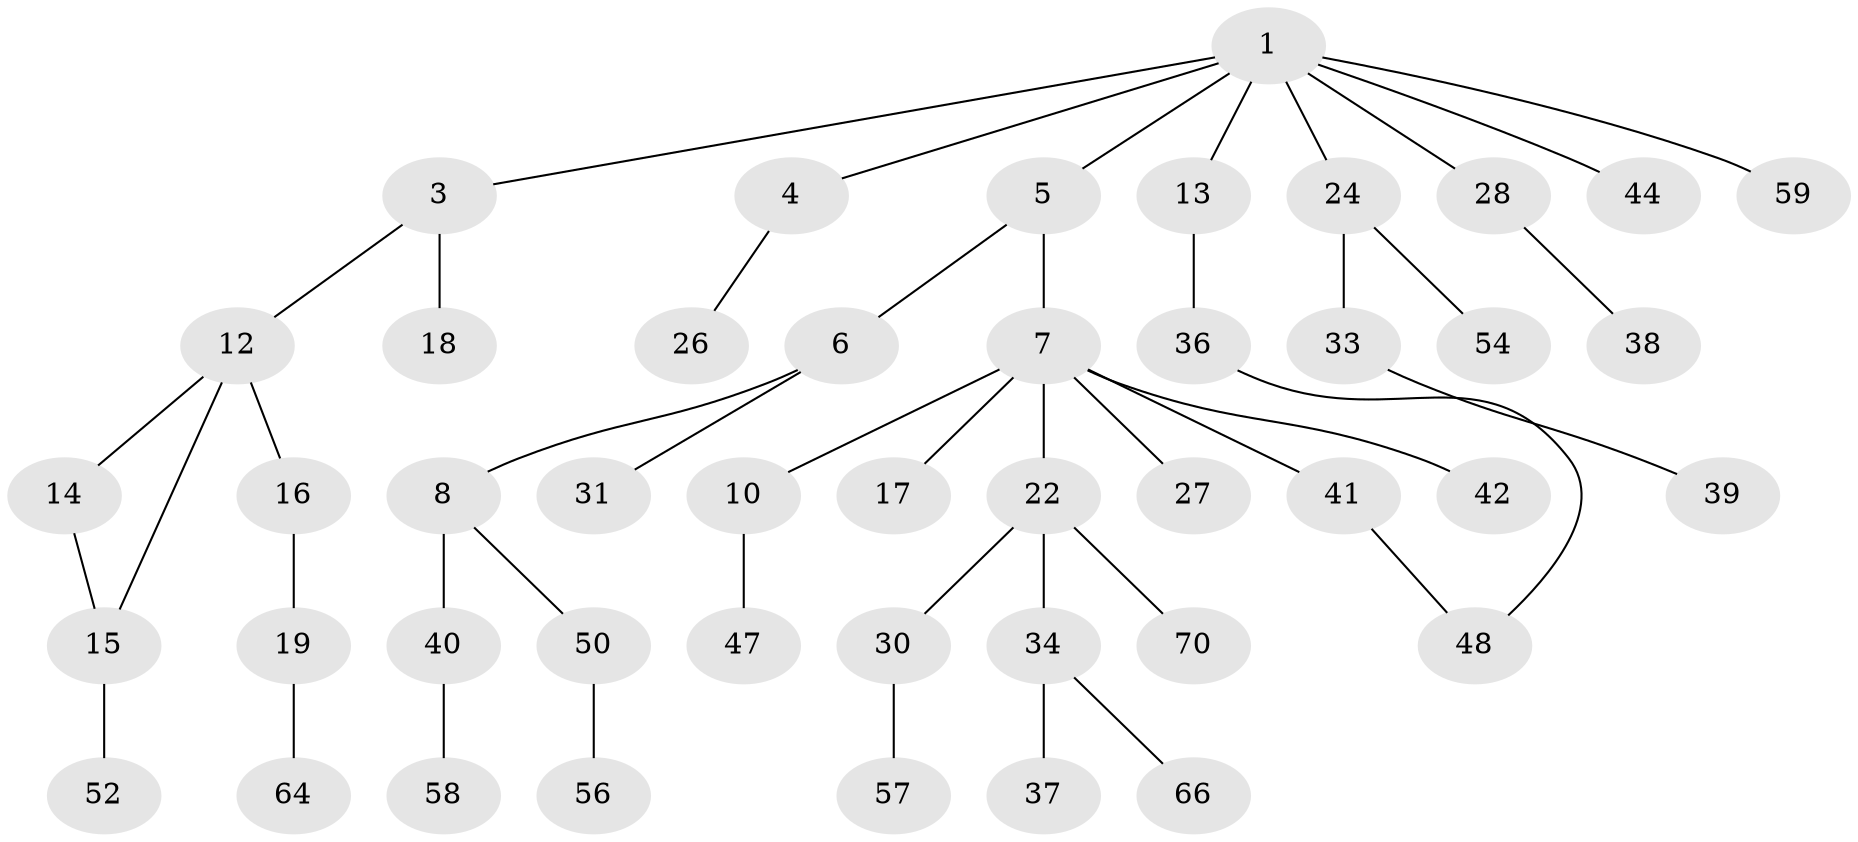 // Generated by graph-tools (version 1.1) at 2025/51/02/27/25 19:51:40]
// undirected, 45 vertices, 46 edges
graph export_dot {
graph [start="1"]
  node [color=gray90,style=filled];
  1 [super="+2"];
  3 [super="+9"];
  4 [super="+21"];
  5 [super="+49"];
  6 [super="+25"];
  7 [super="+35"];
  8 [super="+45"];
  10 [super="+11"];
  12 [super="+20"];
  13 [super="+23"];
  14;
  15 [super="+32"];
  16;
  17;
  18 [super="+63"];
  19 [super="+72"];
  22;
  24 [super="+29"];
  26 [super="+65"];
  27;
  28 [super="+61"];
  30 [super="+46"];
  31 [super="+67"];
  33 [super="+71"];
  34 [super="+53"];
  36 [super="+43"];
  37;
  38;
  39;
  40 [super="+55"];
  41 [super="+60"];
  42 [super="+62"];
  44 [super="+51"];
  47;
  48 [super="+73"];
  50;
  52;
  54 [super="+68"];
  56 [super="+69"];
  57;
  58;
  59;
  64;
  66;
  70 [super="+74"];
  1 -- 3;
  1 -- 4;
  1 -- 5;
  1 -- 13;
  1 -- 28;
  1 -- 44;
  1 -- 59;
  1 -- 24;
  3 -- 12;
  3 -- 18;
  4 -- 26;
  5 -- 6;
  5 -- 7;
  6 -- 8;
  6 -- 31;
  7 -- 10;
  7 -- 17;
  7 -- 22;
  7 -- 27;
  7 -- 41;
  7 -- 42;
  8 -- 40;
  8 -- 50;
  10 -- 47;
  12 -- 14;
  12 -- 16;
  12 -- 15;
  13 -- 36;
  14 -- 15;
  15 -- 52;
  16 -- 19;
  19 -- 64;
  22 -- 30;
  22 -- 34;
  22 -- 70;
  24 -- 33;
  24 -- 54;
  28 -- 38;
  30 -- 57;
  33 -- 39;
  34 -- 37;
  34 -- 66;
  36 -- 48;
  40 -- 58;
  41 -- 48;
  50 -- 56;
}
